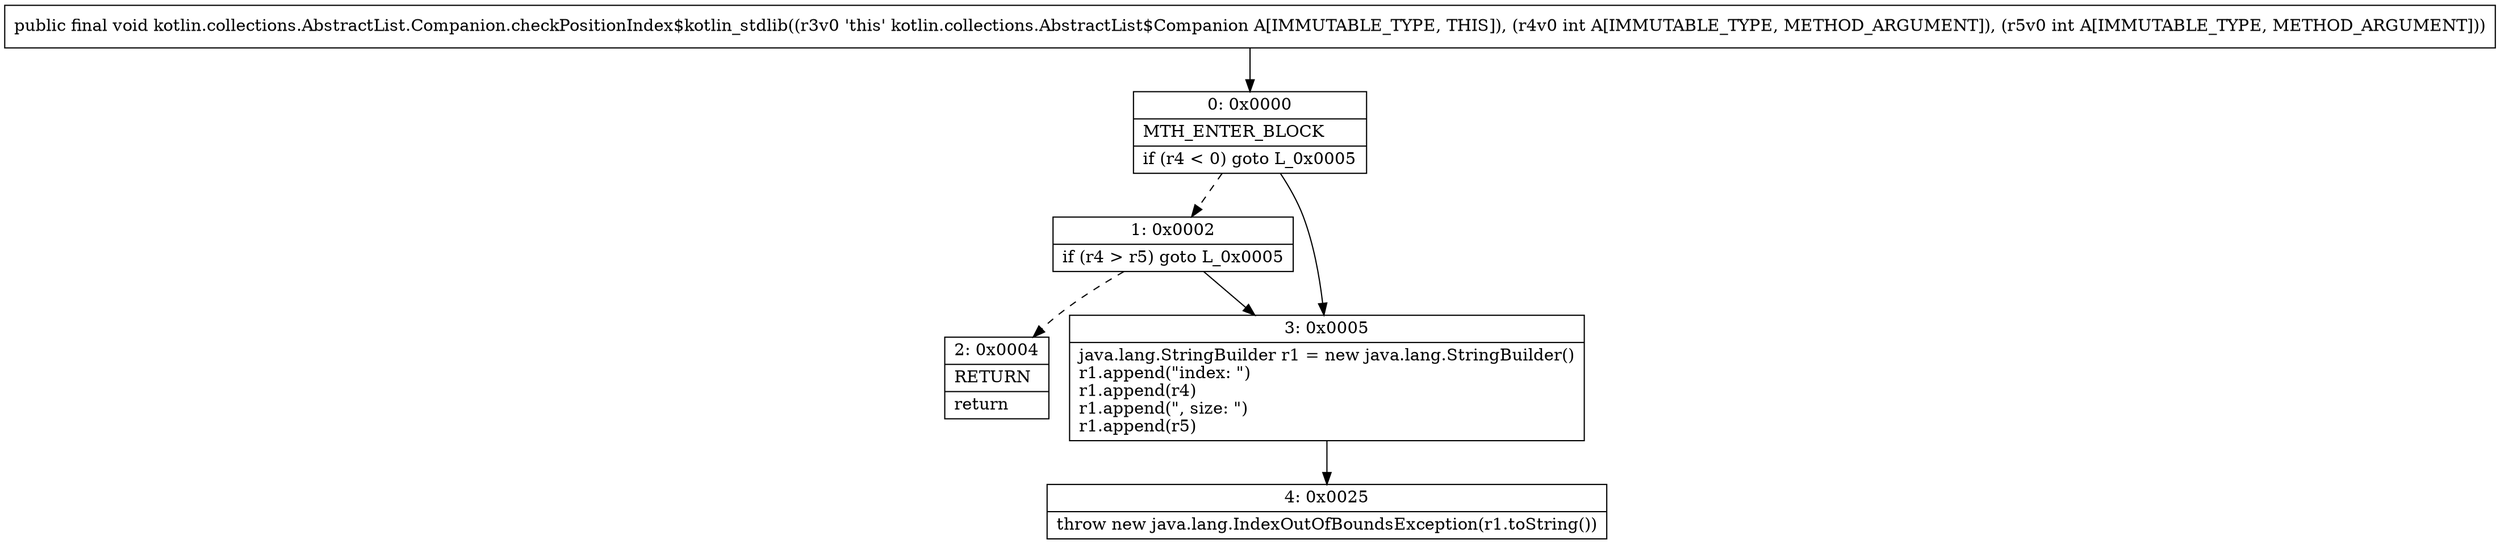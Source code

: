 digraph "CFG forkotlin.collections.AbstractList.Companion.checkPositionIndex$kotlin_stdlib(II)V" {
Node_0 [shape=record,label="{0\:\ 0x0000|MTH_ENTER_BLOCK\l|if (r4 \< 0) goto L_0x0005\l}"];
Node_1 [shape=record,label="{1\:\ 0x0002|if (r4 \> r5) goto L_0x0005\l}"];
Node_2 [shape=record,label="{2\:\ 0x0004|RETURN\l|return\l}"];
Node_3 [shape=record,label="{3\:\ 0x0005|java.lang.StringBuilder r1 = new java.lang.StringBuilder()\lr1.append(\"index: \")\lr1.append(r4)\lr1.append(\", size: \")\lr1.append(r5)\l}"];
Node_4 [shape=record,label="{4\:\ 0x0025|throw new java.lang.IndexOutOfBoundsException(r1.toString())\l}"];
MethodNode[shape=record,label="{public final void kotlin.collections.AbstractList.Companion.checkPositionIndex$kotlin_stdlib((r3v0 'this' kotlin.collections.AbstractList$Companion A[IMMUTABLE_TYPE, THIS]), (r4v0 int A[IMMUTABLE_TYPE, METHOD_ARGUMENT]), (r5v0 int A[IMMUTABLE_TYPE, METHOD_ARGUMENT])) }"];
MethodNode -> Node_0;
Node_0 -> Node_1[style=dashed];
Node_0 -> Node_3;
Node_1 -> Node_2[style=dashed];
Node_1 -> Node_3;
Node_3 -> Node_4;
}

